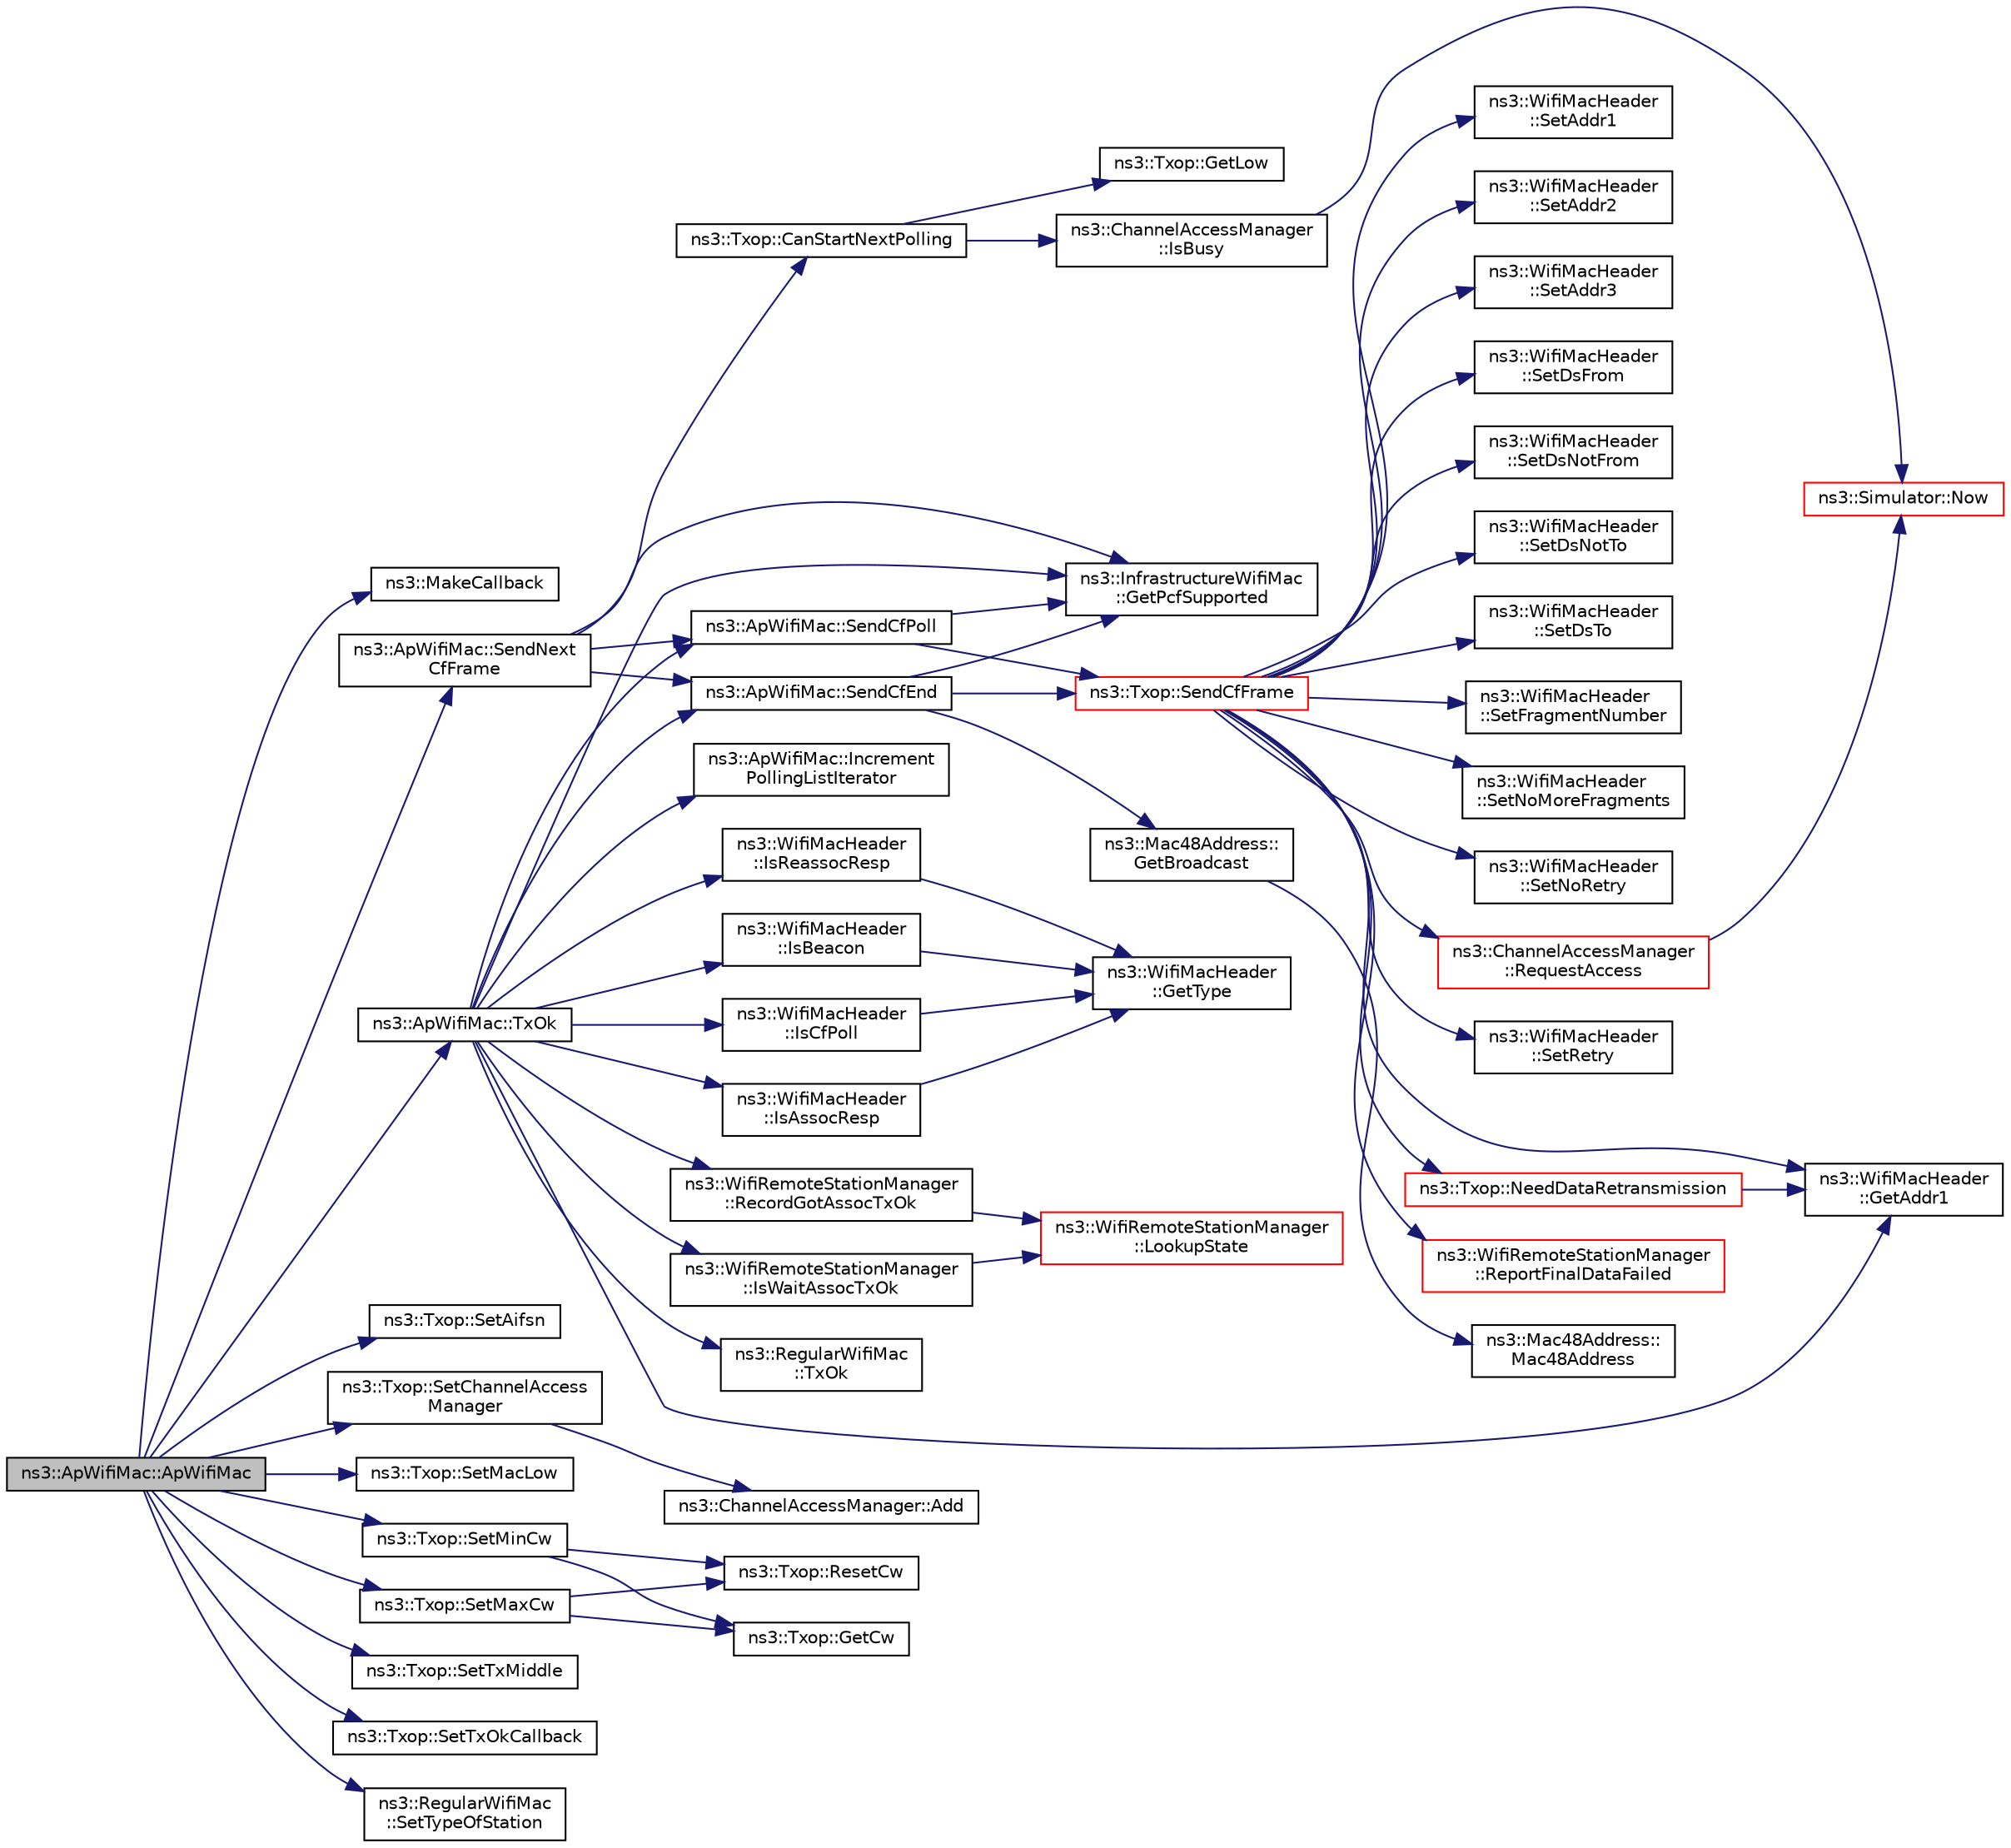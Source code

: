 digraph "ns3::ApWifiMac::ApWifiMac"
{
 // LATEX_PDF_SIZE
  edge [fontname="Helvetica",fontsize="10",labelfontname="Helvetica",labelfontsize="10"];
  node [fontname="Helvetica",fontsize="10",shape=record];
  rankdir="LR";
  Node1 [label="ns3::ApWifiMac::ApWifiMac",height=0.2,width=0.4,color="black", fillcolor="grey75", style="filled", fontcolor="black",tooltip=" "];
  Node1 -> Node2 [color="midnightblue",fontsize="10",style="solid",fontname="Helvetica"];
  Node2 [label="ns3::MakeCallback",height=0.2,width=0.4,color="black", fillcolor="white", style="filled",URL="$namespacens3.html#af1dde3c04374147fca0cfe3b0766d664",tooltip="Build Callbacks for class method members which take varying numbers of arguments and potentially retu..."];
  Node1 -> Node3 [color="midnightblue",fontsize="10",style="solid",fontname="Helvetica"];
  Node3 [label="ns3::ApWifiMac::SendNext\lCfFrame",height=0.2,width=0.4,color="black", fillcolor="white", style="filled",URL="$classns3_1_1_ap_wifi_mac.html#a0ee7a463c85dbba15b44213acec5f203",tooltip="Determine what is the next PCF frame and trigger its transmission."];
  Node3 -> Node4 [color="midnightblue",fontsize="10",style="solid",fontname="Helvetica"];
  Node4 [label="ns3::Txop::CanStartNextPolling",height=0.2,width=0.4,color="black", fillcolor="white", style="filled",URL="$classns3_1_1_txop.html#a3fa1a11eab562ad58139c595eb8f8cd8",tooltip="Check if the next PCF transmission can fit in the remaining CFP duration."];
  Node4 -> Node5 [color="midnightblue",fontsize="10",style="solid",fontname="Helvetica"];
  Node5 [label="ns3::Txop::GetLow",height=0.2,width=0.4,color="black", fillcolor="white", style="filled",URL="$classns3_1_1_txop.html#a34a0543a372e357fb7e9b9224a531ce3",tooltip="Return the MacLow associated with this Txop."];
  Node4 -> Node6 [color="midnightblue",fontsize="10",style="solid",fontname="Helvetica"];
  Node6 [label="ns3::ChannelAccessManager\l::IsBusy",height=0.2,width=0.4,color="black", fillcolor="white", style="filled",URL="$classns3_1_1_channel_access_manager.html#a72b37a838af8ce2f374e79ac5508bcad",tooltip="Check if the device is busy sending or receiving, or NAV or CCA busy."];
  Node6 -> Node7 [color="midnightblue",fontsize="10",style="solid",fontname="Helvetica"];
  Node7 [label="ns3::Simulator::Now",height=0.2,width=0.4,color="red", fillcolor="white", style="filled",URL="$classns3_1_1_simulator.html#ac3178fa975b419f7875e7105be122800",tooltip="Return the current simulation virtual time."];
  Node3 -> Node58 [color="midnightblue",fontsize="10",style="solid",fontname="Helvetica"];
  Node58 [label="ns3::InfrastructureWifiMac\l::GetPcfSupported",height=0.2,width=0.4,color="black", fillcolor="white", style="filled",URL="$classns3_1_1_infrastructure_wifi_mac.html#a47ccbba3931e183c3b7cfe7777abb366",tooltip="Return whether the device supports PCF."];
  Node3 -> Node59 [color="midnightblue",fontsize="10",style="solid",fontname="Helvetica"];
  Node59 [label="ns3::ApWifiMac::SendCfEnd",height=0.2,width=0.4,color="black", fillcolor="white", style="filled",URL="$classns3_1_1_ap_wifi_mac.html#af00f4ecc30b8f864b9fd3ffc88e1694a",tooltip="Send a CF-End packet."];
  Node59 -> Node60 [color="midnightblue",fontsize="10",style="solid",fontname="Helvetica"];
  Node60 [label="ns3::Mac48Address::\lGetBroadcast",height=0.2,width=0.4,color="black", fillcolor="white", style="filled",URL="$classns3_1_1_mac48_address.html#a55156e302c6bf950c0b558365adbde84",tooltip=" "];
  Node60 -> Node61 [color="midnightblue",fontsize="10",style="solid",fontname="Helvetica"];
  Node61 [label="ns3::Mac48Address::\lMac48Address",height=0.2,width=0.4,color="black", fillcolor="white", style="filled",URL="$classns3_1_1_mac48_address.html#a17882c09fc6317d5bcf4efdb62a37d07",tooltip=" "];
  Node59 -> Node58 [color="midnightblue",fontsize="10",style="solid",fontname="Helvetica"];
  Node59 -> Node62 [color="midnightblue",fontsize="10",style="solid",fontname="Helvetica"];
  Node62 [label="ns3::Txop::SendCfFrame",height=0.2,width=0.4,color="red", fillcolor="white", style="filled",URL="$classns3_1_1_txop.html#a9bd5d9353a092b4cfe7896451fb768d6",tooltip="Sends CF frame to STA with address addr."];
  Node62 -> Node63 [color="midnightblue",fontsize="10",style="solid",fontname="Helvetica"];
  Node63 [label="ns3::WifiMacHeader\l::GetAddr1",height=0.2,width=0.4,color="black", fillcolor="white", style="filled",URL="$classns3_1_1_wifi_mac_header.html#aa1c4acbda4ace9f7a920c97d71bdd097",tooltip="Return the address in the Address 1 field."];
  Node62 -> Node64 [color="midnightblue",fontsize="10",style="solid",fontname="Helvetica"];
  Node64 [label="ns3::Txop::NeedDataRetransmission",height=0.2,width=0.4,color="red", fillcolor="white", style="filled",URL="$classns3_1_1_txop.html#a71069daa23948ecf392c3bcc4a1f1bea",tooltip="Check if Data should be re-transmitted if Ack was missed."];
  Node64 -> Node63 [color="midnightblue",fontsize="10",style="solid",fontname="Helvetica"];
  Node62 -> Node81 [color="midnightblue",fontsize="10",style="solid",fontname="Helvetica"];
  Node81 [label="ns3::WifiRemoteStationManager\l::ReportFinalDataFailed",height=0.2,width=0.4,color="red", fillcolor="white", style="filled",URL="$classns3_1_1_wifi_remote_station_manager.html#a621a2da15b2214508d25112bac59e746",tooltip="Should be invoked after calling ReportDataFailed if NeedRetransmission returns false."];
  Node62 -> Node86 [color="midnightblue",fontsize="10",style="solid",fontname="Helvetica"];
  Node86 [label="ns3::ChannelAccessManager\l::RequestAccess",height=0.2,width=0.4,color="red", fillcolor="white", style="filled",URL="$classns3_1_1_channel_access_manager.html#abb772d23a9ee81e9b6ce46b3aefc67a8",tooltip=" "];
  Node86 -> Node7 [color="midnightblue",fontsize="10",style="solid",fontname="Helvetica"];
  Node62 -> Node199 [color="midnightblue",fontsize="10",style="solid",fontname="Helvetica"];
  Node199 [label="ns3::WifiMacHeader\l::SetAddr1",height=0.2,width=0.4,color="black", fillcolor="white", style="filled",URL="$classns3_1_1_wifi_mac_header.html#a6478a02b80d5c01657714c5c7a0ae1cb",tooltip="Fill the Address 1 field with the given address."];
  Node62 -> Node200 [color="midnightblue",fontsize="10",style="solid",fontname="Helvetica"];
  Node200 [label="ns3::WifiMacHeader\l::SetAddr2",height=0.2,width=0.4,color="black", fillcolor="white", style="filled",URL="$classns3_1_1_wifi_mac_header.html#ab6a0efdc43d39b5da5d17eae9665271d",tooltip="Fill the Address 2 field with the given address."];
  Node62 -> Node201 [color="midnightblue",fontsize="10",style="solid",fontname="Helvetica"];
  Node201 [label="ns3::WifiMacHeader\l::SetAddr3",height=0.2,width=0.4,color="black", fillcolor="white", style="filled",URL="$classns3_1_1_wifi_mac_header.html#ace2fd1624db247bd42cbe9182996bb0e",tooltip="Fill the Address 3 field with the given address."];
  Node62 -> Node202 [color="midnightblue",fontsize="10",style="solid",fontname="Helvetica"];
  Node202 [label="ns3::WifiMacHeader\l::SetDsFrom",height=0.2,width=0.4,color="black", fillcolor="white", style="filled",URL="$classns3_1_1_wifi_mac_header.html#ac4ec5b433a2701eae9cffb61b06ecec1",tooltip="Set the From DS bit in the Frame Control field."];
  Node62 -> Node203 [color="midnightblue",fontsize="10",style="solid",fontname="Helvetica"];
  Node203 [label="ns3::WifiMacHeader\l::SetDsNotFrom",height=0.2,width=0.4,color="black", fillcolor="white", style="filled",URL="$classns3_1_1_wifi_mac_header.html#a02edeb349da4aacc6b376fcf76ff99cc",tooltip="Un-set the From DS bit in the Frame Control field."];
  Node62 -> Node204 [color="midnightblue",fontsize="10",style="solid",fontname="Helvetica"];
  Node204 [label="ns3::WifiMacHeader\l::SetDsNotTo",height=0.2,width=0.4,color="black", fillcolor="white", style="filled",URL="$classns3_1_1_wifi_mac_header.html#a977cd5a09062bfc3660a23acdebd75ec",tooltip="Un-set the To DS bit in the Frame Control field."];
  Node62 -> Node205 [color="midnightblue",fontsize="10",style="solid",fontname="Helvetica"];
  Node205 [label="ns3::WifiMacHeader\l::SetDsTo",height=0.2,width=0.4,color="black", fillcolor="white", style="filled",URL="$classns3_1_1_wifi_mac_header.html#a577e95535beca95ba7f4a61a61e8b17d",tooltip="Set the To DS bit in the Frame Control field."];
  Node62 -> Node119 [color="midnightblue",fontsize="10",style="solid",fontname="Helvetica"];
  Node119 [label="ns3::WifiMacHeader\l::SetFragmentNumber",height=0.2,width=0.4,color="black", fillcolor="white", style="filled",URL="$classns3_1_1_wifi_mac_header.html#ad11306bd3a2edf81346a14a9c4fe7388",tooltip="Set the fragment number of the header."];
  Node62 -> Node121 [color="midnightblue",fontsize="10",style="solid",fontname="Helvetica"];
  Node121 [label="ns3::WifiMacHeader\l::SetNoMoreFragments",height=0.2,width=0.4,color="black", fillcolor="white", style="filled",URL="$classns3_1_1_wifi_mac_header.html#a3898df5358df4247926b74175f2789c3",tooltip="Un-set the More Fragment bit in the Frame Control Field."];
  Node62 -> Node165 [color="midnightblue",fontsize="10",style="solid",fontname="Helvetica"];
  Node165 [label="ns3::WifiMacHeader\l::SetNoRetry",height=0.2,width=0.4,color="black", fillcolor="white", style="filled",URL="$classns3_1_1_wifi_mac_header.html#a2dbe5e569e783f6d975c13daf3015f12",tooltip="Un-set the Retry bit in the Frame Control field."];
  Node62 -> Node206 [color="midnightblue",fontsize="10",style="solid",fontname="Helvetica"];
  Node206 [label="ns3::WifiMacHeader\l::SetRetry",height=0.2,width=0.4,color="black", fillcolor="white", style="filled",URL="$classns3_1_1_wifi_mac_header.html#a885db0be16b199a3e40388c0a70f2f99",tooltip="Set the Retry bit in the Frame Control field."];
  Node3 -> Node208 [color="midnightblue",fontsize="10",style="solid",fontname="Helvetica"];
  Node208 [label="ns3::ApWifiMac::SendCfPoll",height=0.2,width=0.4,color="black", fillcolor="white", style="filled",URL="$classns3_1_1_ap_wifi_mac.html#a221026de06881ae5e6708884ca77ebcd",tooltip="Send a CF-Poll packet to the next polling STA."];
  Node208 -> Node58 [color="midnightblue",fontsize="10",style="solid",fontname="Helvetica"];
  Node208 -> Node62 [color="midnightblue",fontsize="10",style="solid",fontname="Helvetica"];
  Node1 -> Node209 [color="midnightblue",fontsize="10",style="solid",fontname="Helvetica"];
  Node209 [label="ns3::Txop::SetAifsn",height=0.2,width=0.4,color="black", fillcolor="white", style="filled",URL="$classns3_1_1_txop.html#aa6515ec3c9933a8cca497b0b27eb13d9",tooltip="Set the number of slots that make up an AIFS."];
  Node1 -> Node210 [color="midnightblue",fontsize="10",style="solid",fontname="Helvetica"];
  Node210 [label="ns3::Txop::SetChannelAccess\lManager",height=0.2,width=0.4,color="black", fillcolor="white", style="filled",URL="$classns3_1_1_txop.html#adf7b2933cc1b4f0ca78d4b3c259cdaf9",tooltip="Set ChannelAccessManager this Txop is associated to."];
  Node210 -> Node211 [color="midnightblue",fontsize="10",style="solid",fontname="Helvetica"];
  Node211 [label="ns3::ChannelAccessManager::Add",height=0.2,width=0.4,color="black", fillcolor="white", style="filled",URL="$classns3_1_1_channel_access_manager.html#addd3a289bd0d81aa412dbdbbf11b017e",tooltip=" "];
  Node1 -> Node212 [color="midnightblue",fontsize="10",style="solid",fontname="Helvetica"];
  Node212 [label="ns3::Txop::SetMacLow",height=0.2,width=0.4,color="black", fillcolor="white", style="filled",URL="$classns3_1_1_txop.html#ad0d6f0b23a1fd49fe4bbc18b56b51449",tooltip="Set MacLow associated with this Txop."];
  Node1 -> Node213 [color="midnightblue",fontsize="10",style="solid",fontname="Helvetica"];
  Node213 [label="ns3::Txop::SetMaxCw",height=0.2,width=0.4,color="black", fillcolor="white", style="filled",URL="$classns3_1_1_txop.html#a40559204a35c37482ee285635c624636",tooltip="Set the maximum contention window size."];
  Node213 -> Node214 [color="midnightblue",fontsize="10",style="solid",fontname="Helvetica"];
  Node214 [label="ns3::Txop::GetCw",height=0.2,width=0.4,color="black", fillcolor="white", style="filled",URL="$classns3_1_1_txop.html#a3b733c5a31045a10b5074f4ff8026a81",tooltip=" "];
  Node213 -> Node215 [color="midnightblue",fontsize="10",style="solid",fontname="Helvetica"];
  Node215 [label="ns3::Txop::ResetCw",height=0.2,width=0.4,color="black", fillcolor="white", style="filled",URL="$classns3_1_1_txop.html#ab9b1e87f2012e04279b960eb209a94af",tooltip="Update the value of the CW variable to take into account a transmission success or a transmission abo..."];
  Node1 -> Node216 [color="midnightblue",fontsize="10",style="solid",fontname="Helvetica"];
  Node216 [label="ns3::Txop::SetMinCw",height=0.2,width=0.4,color="black", fillcolor="white", style="filled",URL="$classns3_1_1_txop.html#adbce30c7ef68cc5c387597f802e2c0eb",tooltip="Set the minimum contention window size."];
  Node216 -> Node214 [color="midnightblue",fontsize="10",style="solid",fontname="Helvetica"];
  Node216 -> Node215 [color="midnightblue",fontsize="10",style="solid",fontname="Helvetica"];
  Node1 -> Node217 [color="midnightblue",fontsize="10",style="solid",fontname="Helvetica"];
  Node217 [label="ns3::Txop::SetTxMiddle",height=0.2,width=0.4,color="black", fillcolor="white", style="filled",URL="$classns3_1_1_txop.html#a94f9d4ccc0615b944af9c0cd76c93a7a",tooltip="Set MacTxMiddle this Txop is associated to."];
  Node1 -> Node218 [color="midnightblue",fontsize="10",style="solid",fontname="Helvetica"];
  Node218 [label="ns3::Txop::SetTxOkCallback",height=0.2,width=0.4,color="black", fillcolor="white", style="filled",URL="$classns3_1_1_txop.html#aecd001410843cc39b912b2934c6d3340",tooltip=" "];
  Node1 -> Node219 [color="midnightblue",fontsize="10",style="solid",fontname="Helvetica"];
  Node219 [label="ns3::RegularWifiMac\l::SetTypeOfStation",height=0.2,width=0.4,color="black", fillcolor="white", style="filled",URL="$classns3_1_1_regular_wifi_mac.html#ab388733458378c0cbf456d0368eee723",tooltip="This method is invoked by a subclass to specify what type of station it is implementing."];
  Node1 -> Node220 [color="midnightblue",fontsize="10",style="solid",fontname="Helvetica"];
  Node220 [label="ns3::ApWifiMac::TxOk",height=0.2,width=0.4,color="black", fillcolor="white", style="filled",URL="$classns3_1_1_ap_wifi_mac.html#a42c321554bcf340cf7d3da46ad95b836",tooltip="The packet we sent was successfully received by the receiver (i.e."];
  Node220 -> Node63 [color="midnightblue",fontsize="10",style="solid",fontname="Helvetica"];
  Node220 -> Node58 [color="midnightblue",fontsize="10",style="solid",fontname="Helvetica"];
  Node220 -> Node221 [color="midnightblue",fontsize="10",style="solid",fontname="Helvetica"];
  Node221 [label="ns3::ApWifiMac::Increment\lPollingListIterator",height=0.2,width=0.4,color="black", fillcolor="white", style="filled",URL="$classns3_1_1_ap_wifi_mac.html#ad23b9bb39096415a43d21857c4716576",tooltip="Increment the PCF polling list iterator to indicate that the next polling station can be polled."];
  Node220 -> Node222 [color="midnightblue",fontsize="10",style="solid",fontname="Helvetica"];
  Node222 [label="ns3::WifiMacHeader\l::IsAssocResp",height=0.2,width=0.4,color="black", fillcolor="white", style="filled",URL="$classns3_1_1_wifi_mac_header.html#aa503ba2cdcdc35f4389d1fa1715f50b1",tooltip="Return true if the header is an Association Response header."];
  Node222 -> Node223 [color="midnightblue",fontsize="10",style="solid",fontname="Helvetica"];
  Node223 [label="ns3::WifiMacHeader\l::GetType",height=0.2,width=0.4,color="black", fillcolor="white", style="filled",URL="$classns3_1_1_wifi_mac_header.html#ac602baa163798e5da4945338dd5ef9b5",tooltip="Return the type (enum WifiMacType)"];
  Node220 -> Node224 [color="midnightblue",fontsize="10",style="solid",fontname="Helvetica"];
  Node224 [label="ns3::WifiMacHeader\l::IsBeacon",height=0.2,width=0.4,color="black", fillcolor="white", style="filled",URL="$classns3_1_1_wifi_mac_header.html#afe7c9a624523907e0c291221e3789d21",tooltip="Return true if the header is a Beacon header."];
  Node224 -> Node223 [color="midnightblue",fontsize="10",style="solid",fontname="Helvetica"];
  Node220 -> Node225 [color="midnightblue",fontsize="10",style="solid",fontname="Helvetica"];
  Node225 [label="ns3::WifiMacHeader\l::IsCfPoll",height=0.2,width=0.4,color="black", fillcolor="white", style="filled",URL="$classns3_1_1_wifi_mac_header.html#a8f7eb39875a921d2a1b915836f6765b2",tooltip="Return true if the Type/Subtype is one of the possible CF-Poll headers."];
  Node225 -> Node223 [color="midnightblue",fontsize="10",style="solid",fontname="Helvetica"];
  Node220 -> Node226 [color="midnightblue",fontsize="10",style="solid",fontname="Helvetica"];
  Node226 [label="ns3::WifiMacHeader\l::IsReassocResp",height=0.2,width=0.4,color="black", fillcolor="white", style="filled",URL="$classns3_1_1_wifi_mac_header.html#a5ab0a857372ed1e683f5bbd258d139fe",tooltip="Return true if the header is a Reassociation Response header."];
  Node226 -> Node223 [color="midnightblue",fontsize="10",style="solid",fontname="Helvetica"];
  Node220 -> Node227 [color="midnightblue",fontsize="10",style="solid",fontname="Helvetica"];
  Node227 [label="ns3::WifiRemoteStationManager\l::IsWaitAssocTxOk",height=0.2,width=0.4,color="black", fillcolor="white", style="filled",URL="$classns3_1_1_wifi_remote_station_manager.html#af9131818f8f0cbb26fdce64cf7a0972b",tooltip="Return whether we are waiting for an ACK for the association response we sent."];
  Node227 -> Node72 [color="midnightblue",fontsize="10",style="solid",fontname="Helvetica"];
  Node72 [label="ns3::WifiRemoteStationManager\l::LookupState",height=0.2,width=0.4,color="red", fillcolor="white", style="filled",URL="$classns3_1_1_wifi_remote_station_manager.html#a6a5c20f231324799e383594b546ca733",tooltip="Return the state of the station associated with the given address."];
  Node220 -> Node228 [color="midnightblue",fontsize="10",style="solid",fontname="Helvetica"];
  Node228 [label="ns3::WifiRemoteStationManager\l::RecordGotAssocTxOk",height=0.2,width=0.4,color="black", fillcolor="white", style="filled",URL="$classns3_1_1_wifi_remote_station_manager.html#a8c61f2f22d687bcb7eff7c5342906005",tooltip="Records that we got an ACK for the association response we sent."];
  Node228 -> Node72 [color="midnightblue",fontsize="10",style="solid",fontname="Helvetica"];
  Node220 -> Node59 [color="midnightblue",fontsize="10",style="solid",fontname="Helvetica"];
  Node220 -> Node208 [color="midnightblue",fontsize="10",style="solid",fontname="Helvetica"];
  Node220 -> Node229 [color="midnightblue",fontsize="10",style="solid",fontname="Helvetica"];
  Node229 [label="ns3::RegularWifiMac\l::TxOk",height=0.2,width=0.4,color="black", fillcolor="white", style="filled",URL="$classns3_1_1_regular_wifi_mac.html#a3ba5567e68201374ee1509d2cb1bbe7f",tooltip="The packet we sent was successfully received by the receiver (i.e."];
}
